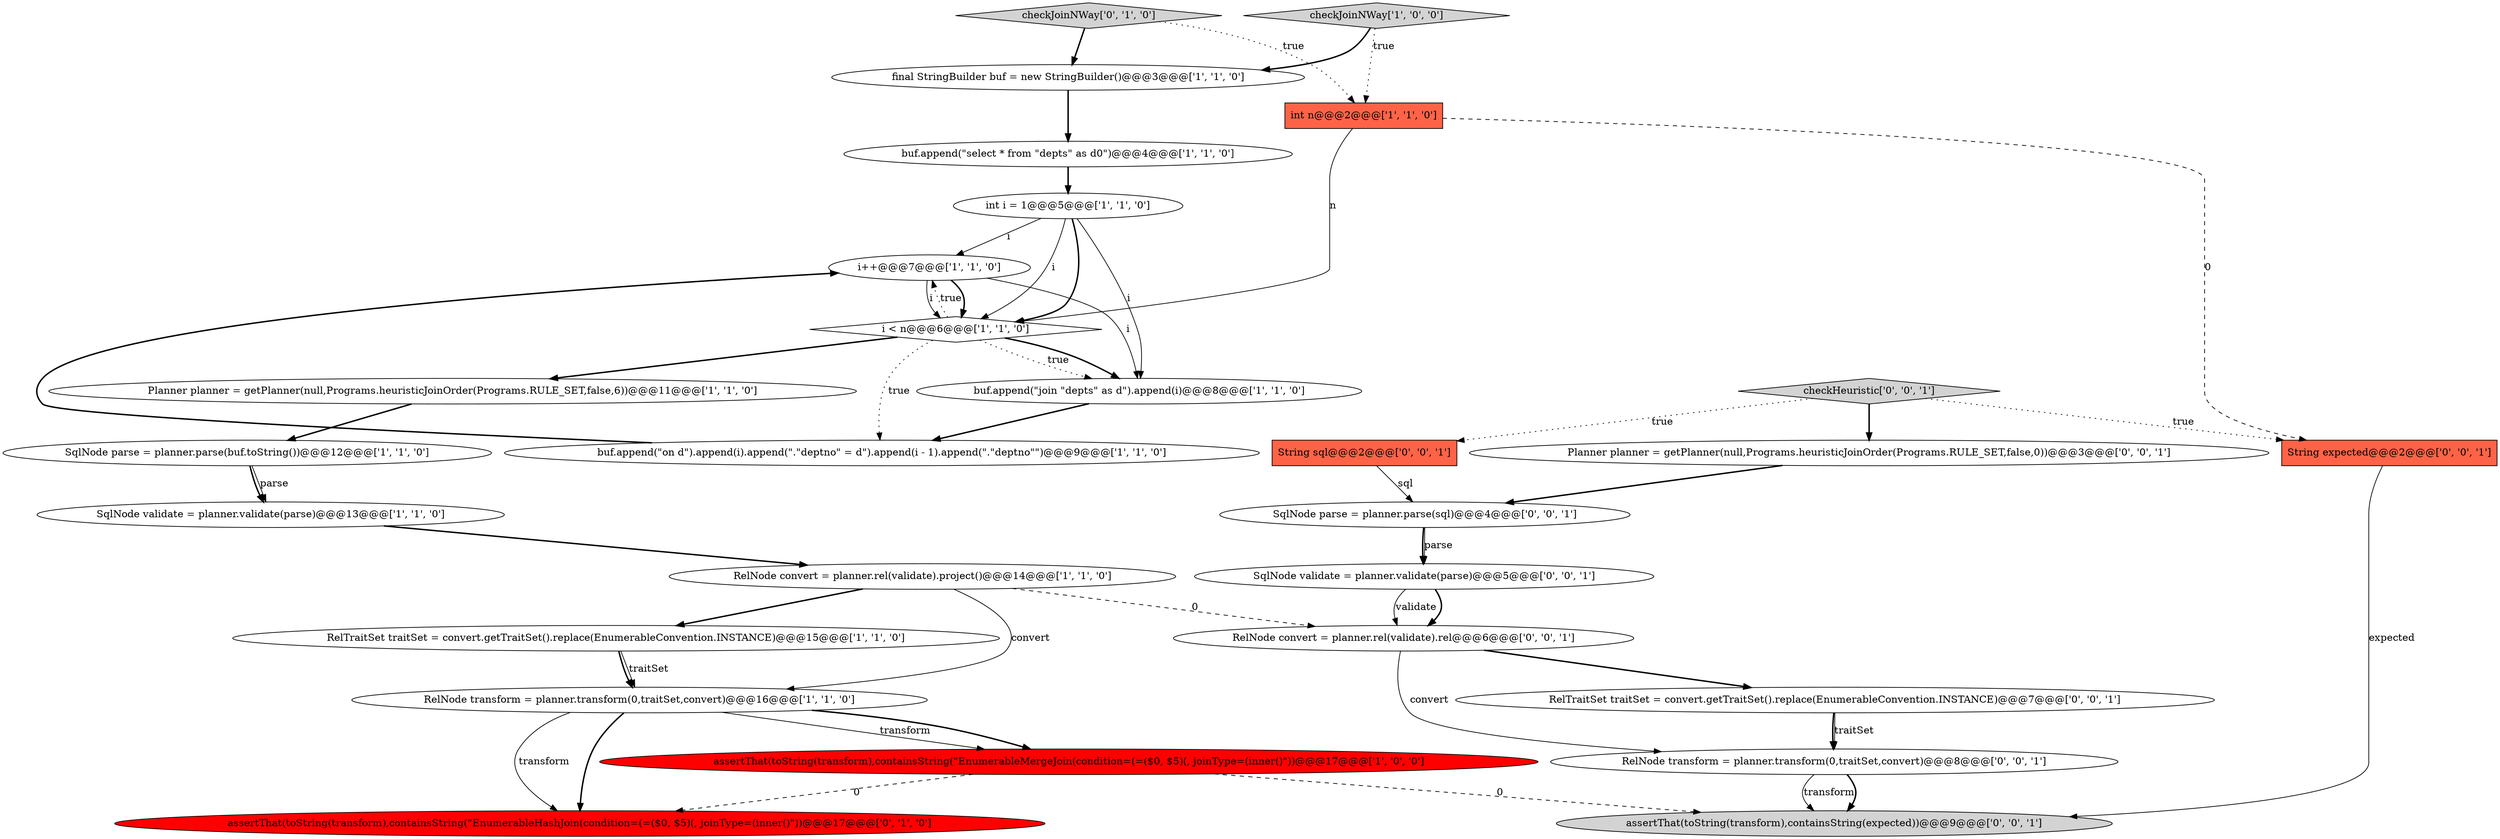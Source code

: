 digraph {
2 [style = filled, label = "i++@@@7@@@['1', '1', '0']", fillcolor = white, shape = ellipse image = "AAA0AAABBB1BBB"];
4 [style = filled, label = "checkJoinNWay['1', '0', '0']", fillcolor = lightgray, shape = diamond image = "AAA0AAABBB1BBB"];
5 [style = filled, label = "int i = 1@@@5@@@['1', '1', '0']", fillcolor = white, shape = ellipse image = "AAA0AAABBB1BBB"];
12 [style = filled, label = "RelTraitSet traitSet = convert.getTraitSet().replace(EnumerableConvention.INSTANCE)@@@15@@@['1', '1', '0']", fillcolor = white, shape = ellipse image = "AAA0AAABBB1BBB"];
0 [style = filled, label = "RelNode convert = planner.rel(validate).project()@@@14@@@['1', '1', '0']", fillcolor = white, shape = ellipse image = "AAA0AAABBB1BBB"];
14 [style = filled, label = "SqlNode validate = planner.validate(parse)@@@13@@@['1', '1', '0']", fillcolor = white, shape = ellipse image = "AAA0AAABBB1BBB"];
7 [style = filled, label = "buf.append(\"join \"depts\" as d\").append(i)@@@8@@@['1', '1', '0']", fillcolor = white, shape = ellipse image = "AAA0AAABBB1BBB"];
26 [style = filled, label = "checkHeuristic['0', '0', '1']", fillcolor = lightgray, shape = diamond image = "AAA0AAABBB3BBB"];
10 [style = filled, label = "Planner planner = getPlanner(null,Programs.heuristicJoinOrder(Programs.RULE_SET,false,6))@@@11@@@['1', '1', '0']", fillcolor = white, shape = ellipse image = "AAA0AAABBB1BBB"];
8 [style = filled, label = "int n@@@2@@@['1', '1', '0']", fillcolor = tomato, shape = box image = "AAA0AAABBB1BBB"];
13 [style = filled, label = "assertThat(toString(transform),containsString(\"EnumerableMergeJoin(condition=(=($0, $5)(, joinType=(inner()\"))@@@17@@@['1', '0', '0']", fillcolor = red, shape = ellipse image = "AAA1AAABBB1BBB"];
22 [style = filled, label = "RelNode transform = planner.transform(0,traitSet,convert)@@@8@@@['0', '0', '1']", fillcolor = white, shape = ellipse image = "AAA0AAABBB3BBB"];
21 [style = filled, label = "SqlNode parse = planner.parse(sql)@@@4@@@['0', '0', '1']", fillcolor = white, shape = ellipse image = "AAA0AAABBB3BBB"];
19 [style = filled, label = "String sql@@@2@@@['0', '0', '1']", fillcolor = tomato, shape = box image = "AAA0AAABBB3BBB"];
25 [style = filled, label = "RelTraitSet traitSet = convert.getTraitSet().replace(EnumerableConvention.INSTANCE)@@@7@@@['0', '0', '1']", fillcolor = white, shape = ellipse image = "AAA0AAABBB3BBB"];
9 [style = filled, label = "final StringBuilder buf = new StringBuilder()@@@3@@@['1', '1', '0']", fillcolor = white, shape = ellipse image = "AAA0AAABBB1BBB"];
3 [style = filled, label = "i < n@@@6@@@['1', '1', '0']", fillcolor = white, shape = diamond image = "AAA0AAABBB1BBB"];
24 [style = filled, label = "Planner planner = getPlanner(null,Programs.heuristicJoinOrder(Programs.RULE_SET,false,0))@@@3@@@['0', '0', '1']", fillcolor = white, shape = ellipse image = "AAA0AAABBB3BBB"];
27 [style = filled, label = "RelNode convert = planner.rel(validate).rel@@@6@@@['0', '0', '1']", fillcolor = white, shape = ellipse image = "AAA0AAABBB3BBB"];
16 [style = filled, label = "assertThat(toString(transform),containsString(\"EnumerableHashJoin(condition=(=($0, $5)(, joinType=(inner()\"))@@@17@@@['0', '1', '0']", fillcolor = red, shape = ellipse image = "AAA1AAABBB2BBB"];
6 [style = filled, label = "buf.append(\"select * from \"depts\" as d0\")@@@4@@@['1', '1', '0']", fillcolor = white, shape = ellipse image = "AAA0AAABBB1BBB"];
18 [style = filled, label = "assertThat(toString(transform),containsString(expected))@@@9@@@['0', '0', '1']", fillcolor = lightgray, shape = ellipse image = "AAA0AAABBB3BBB"];
17 [style = filled, label = "checkJoinNWay['0', '1', '0']", fillcolor = lightgray, shape = diamond image = "AAA0AAABBB2BBB"];
23 [style = filled, label = "SqlNode validate = planner.validate(parse)@@@5@@@['0', '0', '1']", fillcolor = white, shape = ellipse image = "AAA0AAABBB3BBB"];
20 [style = filled, label = "String expected@@@2@@@['0', '0', '1']", fillcolor = tomato, shape = box image = "AAA0AAABBB3BBB"];
15 [style = filled, label = "SqlNode parse = planner.parse(buf.toString())@@@12@@@['1', '1', '0']", fillcolor = white, shape = ellipse image = "AAA0AAABBB1BBB"];
1 [style = filled, label = "RelNode transform = planner.transform(0,traitSet,convert)@@@16@@@['1', '1', '0']", fillcolor = white, shape = ellipse image = "AAA0AAABBB1BBB"];
11 [style = filled, label = "buf.append(\"on d\").append(i).append(\".\"deptno\" = d\").append(i - 1).append(\".\"deptno\"\")@@@9@@@['1', '1', '0']", fillcolor = white, shape = ellipse image = "AAA0AAABBB1BBB"];
5->3 [style = bold, label=""];
4->9 [style = bold, label=""];
3->11 [style = dotted, label="true"];
3->7 [style = dotted, label="true"];
7->11 [style = bold, label=""];
25->22 [style = solid, label="traitSet"];
1->16 [style = solid, label="transform"];
10->15 [style = bold, label=""];
15->14 [style = bold, label=""];
23->27 [style = bold, label=""];
5->3 [style = solid, label="i"];
25->22 [style = bold, label=""];
3->2 [style = dotted, label="true"];
5->2 [style = solid, label="i"];
2->3 [style = bold, label=""];
0->12 [style = bold, label=""];
17->9 [style = bold, label=""];
8->20 [style = dashed, label="0"];
4->8 [style = dotted, label="true"];
5->7 [style = solid, label="i"];
22->18 [style = solid, label="transform"];
26->19 [style = dotted, label="true"];
26->20 [style = dotted, label="true"];
1->13 [style = solid, label="transform"];
0->27 [style = dashed, label="0"];
26->24 [style = bold, label=""];
12->1 [style = bold, label=""];
1->13 [style = bold, label=""];
2->3 [style = solid, label="i"];
11->2 [style = bold, label=""];
9->6 [style = bold, label=""];
23->27 [style = solid, label="validate"];
3->10 [style = bold, label=""];
17->8 [style = dotted, label="true"];
6->5 [style = bold, label=""];
22->18 [style = bold, label=""];
14->0 [style = bold, label=""];
12->1 [style = solid, label="traitSet"];
3->7 [style = bold, label=""];
24->21 [style = bold, label=""];
1->16 [style = bold, label=""];
21->23 [style = solid, label="parse"];
19->21 [style = solid, label="sql"];
20->18 [style = solid, label="expected"];
13->18 [style = dashed, label="0"];
0->1 [style = solid, label="convert"];
8->3 [style = solid, label="n"];
27->25 [style = bold, label=""];
27->22 [style = solid, label="convert"];
15->14 [style = solid, label="parse"];
13->16 [style = dashed, label="0"];
21->23 [style = bold, label=""];
2->7 [style = solid, label="i"];
}
